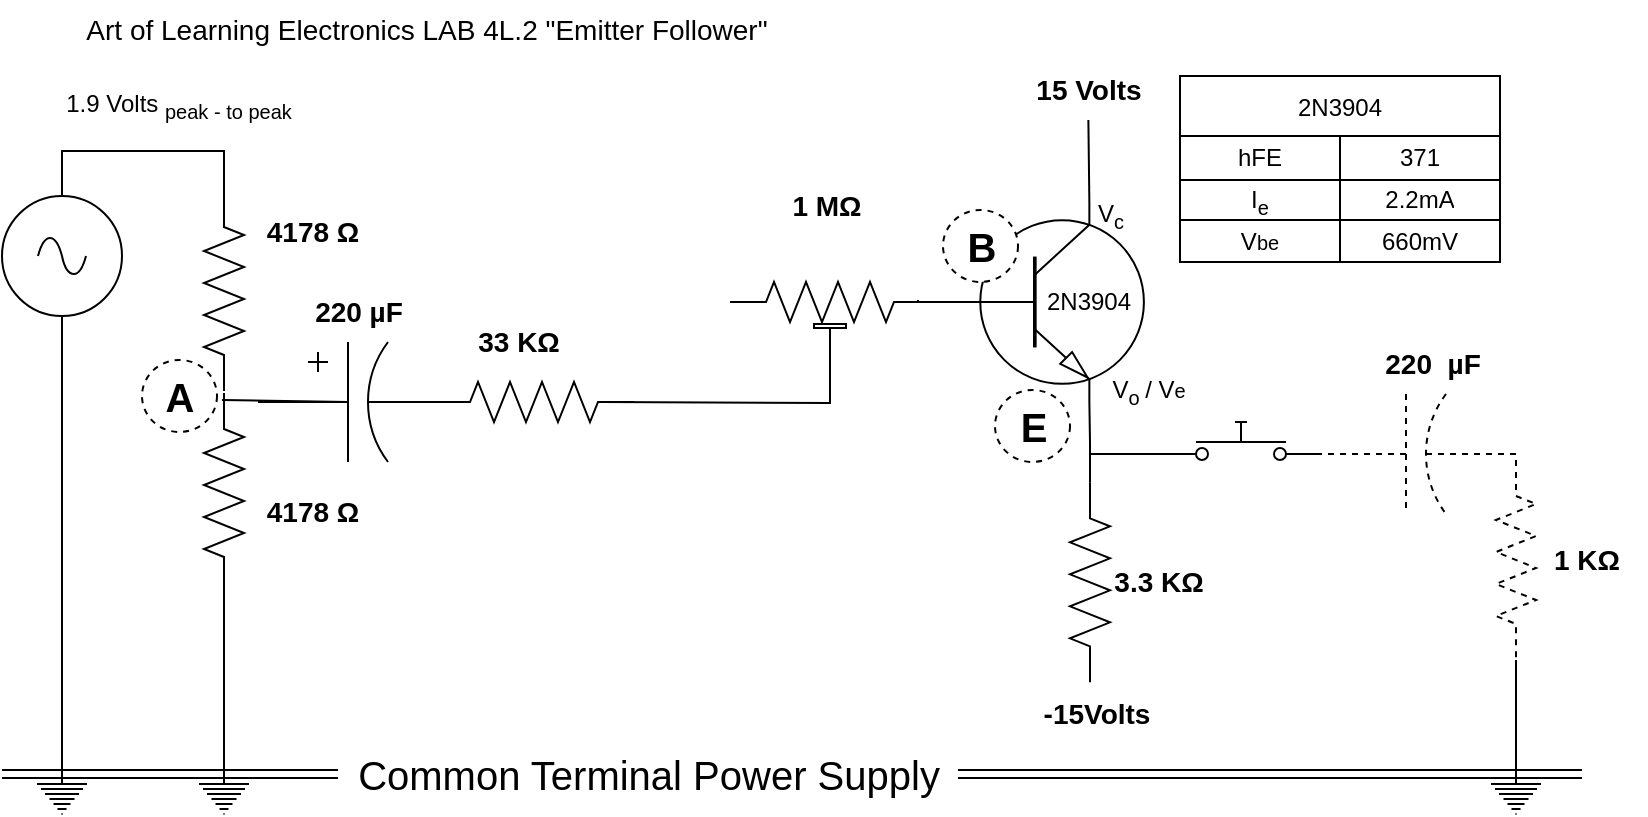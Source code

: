 <mxfile version="20.8.10" type="device"><diagram name="Page-1" id="7e0a89b8-554c-2b80-1dc8-d5c74ca68de4"><mxGraphModel dx="1047" dy="606" grid="1" gridSize="10" guides="1" tooltips="1" connect="1" arrows="1" fold="1" page="1" pageScale="1" pageWidth="1100" pageHeight="850" background="none" math="0" shadow="0"><root><mxCell id="0"/><mxCell id="1" parent="0"/><mxCell id="v5ASgLI8CXAvtaU97z3V-1" value="" style="verticalLabelPosition=bottom;shadow=0;dashed=0;align=center;html=1;verticalAlign=top;shape=mxgraph.electrical.transistors.npn_transistor_1;" parent="1" vertex="1"><mxGeometry x="478" y="111" width="95" height="100" as="geometry"/></mxCell><mxCell id="UOghZ5WVV2tegA4azKMa-9" style="edgeStyle=orthogonalEdgeStyle;rounded=0;orthogonalLoop=1;jettySize=auto;html=1;exitX=1;exitY=0.5;exitDx=0;exitDy=0;exitPerimeter=0;entryX=0.5;entryY=1;entryDx=0;entryDy=0;entryPerimeter=0;endArrow=none;endFill=0;" edge="1" parent="1" target="UOghZ5WVV2tegA4azKMa-8"><mxGeometry relative="1" as="geometry"><mxPoint x="300" y="211" as="sourcePoint"/></mxGeometry></mxCell><mxCell id="UOghZ5WVV2tegA4azKMa-13" style="edgeStyle=orthogonalEdgeStyle;rounded=0;orthogonalLoop=1;jettySize=auto;html=1;exitX=0;exitY=0.5;exitDx=0;exitDy=0;exitPerimeter=0;entryX=1;entryY=0.5;entryDx=0;entryDy=0;entryPerimeter=0;endArrow=none;endFill=0;" edge="1" parent="1" source="v5ASgLI8CXAvtaU97z3V-2" target="UOghZ5WVV2tegA4azKMa-11"><mxGeometry relative="1" as="geometry"/></mxCell><mxCell id="v5ASgLI8CXAvtaU97z3V-2" value="" style="pointerEvents=1;verticalLabelPosition=bottom;shadow=0;dashed=0;align=center;html=1;verticalAlign=top;shape=mxgraph.electrical.resistors.resistor_2;" parent="1" vertex="1"><mxGeometry x="216" y="201" width="100" height="20" as="geometry"/></mxCell><mxCell id="80wsVpMIOcEodvlpj_uF-2" value="" style="edgeStyle=orthogonalEdgeStyle;rounded=0;orthogonalLoop=1;jettySize=auto;html=1;endArrow=none;endFill=0;entryX=0.7;entryY=1;entryDx=0;entryDy=0;entryPerimeter=0;" parent="1" source="v5ASgLI8CXAvtaU97z3V-4" target="v5ASgLI8CXAvtaU97z3V-1" edge="1"><mxGeometry relative="1" as="geometry"><mxPoint x="543" y="214" as="targetPoint"/></mxGeometry></mxCell><mxCell id="v5ASgLI8CXAvtaU97z3V-4" value="" style="pointerEvents=1;verticalLabelPosition=bottom;shadow=0;dashed=0;align=center;html=1;verticalAlign=top;shape=mxgraph.electrical.resistors.resistor_2;direction=south;" parent="1" vertex="1"><mxGeometry x="534" y="251.18" width="20" height="100" as="geometry"/></mxCell><mxCell id="v5ASgLI8CXAvtaU97z3V-7" value="&lt;b&gt;&lt;font style=&quot;font-size: 14px;&quot;&gt;3.3 KΩ&lt;/font&gt;&lt;/b&gt;" style="text;html=1;align=center;verticalAlign=middle;resizable=0;points=[];autosize=1;strokeColor=none;fillColor=none;" parent="1" vertex="1"><mxGeometry x="543" y="286.18" width="70" height="30" as="geometry"/></mxCell><mxCell id="v5ASgLI8CXAvtaU97z3V-8" value="&lt;b&gt;&lt;font style=&quot;font-size: 14px;&quot;&gt;-15Volts&lt;/font&gt;&lt;/b&gt;" style="text;html=1;align=center;verticalAlign=middle;resizable=0;points=[];autosize=1;strokeColor=none;fillColor=none;" parent="1" vertex="1"><mxGeometry x="507" y="352" width="80" height="30" as="geometry"/></mxCell><mxCell id="v5ASgLI8CXAvtaU97z3V-9" value="&lt;b&gt;&lt;font style=&quot;font-size: 14px;&quot;&gt;15 Volts&lt;/font&gt;&lt;/b&gt;" style="text;html=1;align=center;verticalAlign=middle;resizable=0;points=[];autosize=1;strokeColor=none;fillColor=none;" parent="1" vertex="1"><mxGeometry x="503" y="40" width="80" height="30" as="geometry"/></mxCell><mxCell id="v5ASgLI8CXAvtaU97z3V-10" value="&lt;b&gt;&lt;font style=&quot;font-size: 14px;&quot;&gt;33 KΩ&lt;/font&gt;&lt;/b&gt;" style="text;html=1;align=center;verticalAlign=middle;resizable=0;points=[];autosize=1;strokeColor=none;fillColor=none;" parent="1" vertex="1"><mxGeometry x="228" y="165.5" width="60" height="30" as="geometry"/></mxCell><mxCell id="jdDWVMuf-a8szjCeQI5x-2" value="" style="edgeStyle=orthogonalEdgeStyle;rounded=0;orthogonalLoop=1;jettySize=auto;html=1;endArrow=none;endFill=0;" parent="1" edge="1"><mxGeometry relative="1" as="geometry"><mxPoint x="486" y="161" as="sourcePoint"/><mxPoint x="458" y="160" as="targetPoint"/></mxGeometry></mxCell><mxCell id="v5ASgLI8CXAvtaU97z3V-11" value="2N3904" style="text;html=1;align=center;verticalAlign=middle;resizable=0;points=[];autosize=1;strokeColor=none;fillColor=none;" parent="1" vertex="1"><mxGeometry x="508" y="146" width="70" height="30" as="geometry"/></mxCell><mxCell id="80wsVpMIOcEodvlpj_uF-3" value="&lt;b&gt;&lt;font style=&quot;font-size: 14px;&quot;&gt;220&amp;nbsp; µF&lt;/font&gt;&lt;/b&gt;" style="text;html=1;align=center;verticalAlign=middle;resizable=0;points=[];autosize=1;strokeColor=none;fillColor=none;dashed=1;dashPattern=1 2;" parent="1" vertex="1"><mxGeometry x="680" y="177" width="70" height="30" as="geometry"/></mxCell><mxCell id="80wsVpMIOcEodvlpj_uF-4" value="" style="pointerEvents=1;verticalLabelPosition=bottom;shadow=0;dashed=1;align=center;html=1;verticalAlign=top;shape=mxgraph.electrical.resistors.resistor_2;direction=south;" parent="1" vertex="1"><mxGeometry x="747" y="240" width="20" height="100" as="geometry"/></mxCell><mxCell id="XQSRH9Ezn86aQqrMIj19-2" value="" style="endArrow=none;html=1;rounded=0;exitX=0.7;exitY=0;exitDx=0;exitDy=0;exitPerimeter=0;" parent="1" source="v5ASgLI8CXAvtaU97z3V-1" target="v5ASgLI8CXAvtaU97z3V-9" edge="1"><mxGeometry width="50" height="50" relative="1" as="geometry"><mxPoint x="648" y="311" as="sourcePoint"/><mxPoint x="698" y="261" as="targetPoint"/></mxGeometry></mxCell><mxCell id="XQSRH9Ezn86aQqrMIj19-7" value="" style="pointerEvents=1;verticalLabelPosition=bottom;shadow=0;dashed=1;align=center;html=1;verticalAlign=top;shape=mxgraph.electrical.capacitors.capacitor_2;direction=west;movable=1;resizable=1;rotatable=1;deletable=1;editable=1;connectable=1;strokeWidth=1;rotation=-180;" parent="1" vertex="1"><mxGeometry x="657" y="207.0" width="100" height="60" as="geometry"/></mxCell><mxCell id="XQSRH9Ezn86aQqrMIj19-8" value="&lt;b&gt;&lt;font style=&quot;font-size: 14px;&quot;&gt;1 KΩ&lt;/font&gt;&lt;/b&gt;" style="text;html=1;align=center;verticalAlign=middle;resizable=0;points=[];autosize=1;strokeColor=none;fillColor=none;dashed=1;dashPattern=1 2;" parent="1" vertex="1"><mxGeometry x="762" y="275" width="60" height="30" as="geometry"/></mxCell><mxCell id="UOghZ5WVV2tegA4azKMa-18" style="edgeStyle=none;rounded=0;orthogonalLoop=1;jettySize=auto;html=1;entryX=0.5;entryY=0;entryDx=0;entryDy=0;entryPerimeter=0;endArrow=none;endFill=0;" edge="1" parent="1" source="XQSRH9Ezn86aQqrMIj19-10" target="UOghZ5WVV2tegA4azKMa-1"><mxGeometry relative="1" as="geometry"/></mxCell><mxCell id="XQSRH9Ezn86aQqrMIj19-10" value="" style="pointerEvents=1;verticalLabelPosition=bottom;shadow=0;dashed=0;align=center;html=1;verticalAlign=top;shape=mxgraph.electrical.signal_sources.source;aspect=fixed;points=[[0.5,0,0],[1,0.5,0],[0.5,1,0],[0,0.5,0]];elSignalType=ac;strokeWidth=1;" parent="1" vertex="1"><mxGeometry y="108" width="60" height="60" as="geometry"/></mxCell><mxCell id="XQSRH9Ezn86aQqrMIj19-15" value="2N3904" style="shape=table;startSize=30;container=1;collapsible=0;childLayout=tableLayout;strokeWidth=1;" parent="1" vertex="1"><mxGeometry x="589" y="48" width="160" height="93" as="geometry"/></mxCell><mxCell id="XQSRH9Ezn86aQqrMIj19-16" value="" style="shape=tableRow;horizontal=0;startSize=0;swimlaneHead=0;swimlaneBody=0;strokeColor=inherit;top=0;left=0;bottom=0;right=0;collapsible=0;dropTarget=0;fillColor=none;points=[[0,0.5],[1,0.5]];portConstraint=eastwest;dashed=1;strokeWidth=1;" parent="XQSRH9Ezn86aQqrMIj19-15" vertex="1"><mxGeometry y="30" width="160" height="22" as="geometry"/></mxCell><mxCell id="XQSRH9Ezn86aQqrMIj19-17" value="hFE" style="shape=partialRectangle;html=1;whiteSpace=wrap;connectable=0;strokeColor=inherit;overflow=hidden;fillColor=none;top=0;left=0;bottom=0;right=0;pointerEvents=1;dashed=1;strokeWidth=1;" parent="XQSRH9Ezn86aQqrMIj19-16" vertex="1"><mxGeometry width="80" height="22" as="geometry"><mxRectangle width="80" height="22" as="alternateBounds"/></mxGeometry></mxCell><mxCell id="XQSRH9Ezn86aQqrMIj19-18" value="371" style="shape=partialRectangle;html=1;whiteSpace=wrap;connectable=0;strokeColor=inherit;overflow=hidden;fillColor=none;top=0;left=0;bottom=0;right=0;pointerEvents=1;dashed=1;strokeWidth=1;" parent="XQSRH9Ezn86aQqrMIj19-16" vertex="1"><mxGeometry x="80" width="80" height="22" as="geometry"><mxRectangle width="80" height="22" as="alternateBounds"/></mxGeometry></mxCell><mxCell id="XQSRH9Ezn86aQqrMIj19-19" value="" style="shape=tableRow;horizontal=0;startSize=0;swimlaneHead=0;swimlaneBody=0;strokeColor=inherit;top=0;left=0;bottom=0;right=0;collapsible=0;dropTarget=0;fillColor=none;points=[[0,0.5],[1,0.5]];portConstraint=eastwest;dashed=1;strokeWidth=1;" parent="XQSRH9Ezn86aQqrMIj19-15" vertex="1"><mxGeometry y="52" width="160" height="20" as="geometry"/></mxCell><mxCell id="XQSRH9Ezn86aQqrMIj19-20" value="I&lt;sub&gt;e&lt;/sub&gt;" style="shape=partialRectangle;html=1;whiteSpace=wrap;connectable=0;strokeColor=inherit;overflow=hidden;fillColor=none;top=0;left=0;bottom=0;right=0;pointerEvents=1;dashed=1;strokeWidth=1;" parent="XQSRH9Ezn86aQqrMIj19-19" vertex="1"><mxGeometry width="80" height="20" as="geometry"><mxRectangle width="80" height="20" as="alternateBounds"/></mxGeometry></mxCell><mxCell id="XQSRH9Ezn86aQqrMIj19-21" value="2.2mA" style="shape=partialRectangle;html=1;whiteSpace=wrap;connectable=0;strokeColor=inherit;overflow=hidden;fillColor=none;top=0;left=0;bottom=0;right=0;pointerEvents=1;dashed=1;strokeWidth=1;" parent="XQSRH9Ezn86aQqrMIj19-19" vertex="1"><mxGeometry x="80" width="80" height="20" as="geometry"><mxRectangle width="80" height="20" as="alternateBounds"/></mxGeometry></mxCell><mxCell id="XQSRH9Ezn86aQqrMIj19-22" value="" style="shape=tableRow;horizontal=0;startSize=0;swimlaneHead=0;swimlaneBody=0;strokeColor=inherit;top=0;left=0;bottom=0;right=0;collapsible=0;dropTarget=0;fillColor=none;points=[[0,0.5],[1,0.5]];portConstraint=eastwest;dashed=1;strokeWidth=1;" parent="XQSRH9Ezn86aQqrMIj19-15" vertex="1"><mxGeometry y="72" width="160" height="21" as="geometry"/></mxCell><mxCell id="XQSRH9Ezn86aQqrMIj19-23" value="V&lt;span style=&quot;font-size: 10px;&quot;&gt;be&lt;/span&gt;" style="shape=partialRectangle;html=1;whiteSpace=wrap;connectable=0;strokeColor=inherit;overflow=hidden;fillColor=none;top=0;left=0;bottom=0;right=0;pointerEvents=1;dashed=1;strokeWidth=1;" parent="XQSRH9Ezn86aQqrMIj19-22" vertex="1"><mxGeometry width="80" height="21" as="geometry"><mxRectangle width="80" height="21" as="alternateBounds"/></mxGeometry></mxCell><mxCell id="XQSRH9Ezn86aQqrMIj19-24" value="660mV" style="shape=partialRectangle;html=1;whiteSpace=wrap;connectable=0;strokeColor=inherit;overflow=hidden;fillColor=none;top=0;left=0;bottom=0;right=0;pointerEvents=1;dashed=1;strokeWidth=1;" parent="XQSRH9Ezn86aQqrMIj19-22" vertex="1"><mxGeometry x="80" width="80" height="21" as="geometry"><mxRectangle width="80" height="21" as="alternateBounds"/></mxGeometry></mxCell><mxCell id="XQSRH9Ezn86aQqrMIj19-28" value="V&lt;sub&gt;o &lt;/sub&gt;/ V&lt;span style=&quot;font-size: 10px;&quot;&gt;e&lt;/span&gt;" style="text;html=1;align=center;verticalAlign=middle;resizable=0;points=[];autosize=1;strokeColor=none;fillColor=none;" parent="1" vertex="1"><mxGeometry x="543" y="191" width="60" height="30" as="geometry"/></mxCell><mxCell id="XQSRH9Ezn86aQqrMIj19-29" value="V&lt;sub&gt;c&lt;/sub&gt;" style="text;html=1;align=center;verticalAlign=middle;resizable=0;points=[];autosize=1;strokeColor=none;fillColor=none;" parent="1" vertex="1"><mxGeometry x="534" y="103" width="40" height="30" as="geometry"/></mxCell><mxCell id="UOghZ5WVV2tegA4azKMa-1" value="" style="pointerEvents=1;verticalLabelPosition=bottom;shadow=0;dashed=0;align=center;html=1;verticalAlign=top;shape=mxgraph.electrical.signal_sources.protective_earth;" vertex="1" parent="1"><mxGeometry x="17.5" y="397" width="25" height="20" as="geometry"/></mxCell><mxCell id="UOghZ5WVV2tegA4azKMa-20" style="edgeStyle=orthogonalEdgeStyle;rounded=0;orthogonalLoop=1;jettySize=auto;html=1;exitX=0;exitY=0.5;exitDx=0;exitDy=0;exitPerimeter=0;entryX=0.5;entryY=0;entryDx=0;entryDy=0;entryPerimeter=0;endArrow=none;endFill=0;" edge="1" parent="1" source="UOghZ5WVV2tegA4azKMa-2" target="XQSRH9Ezn86aQqrMIj19-10"><mxGeometry relative="1" as="geometry"/></mxCell><mxCell id="UOghZ5WVV2tegA4azKMa-2" value="" style="pointerEvents=1;verticalLabelPosition=bottom;shadow=0;dashed=0;align=center;html=1;verticalAlign=top;shape=mxgraph.electrical.resistors.resistor_2;rotation=90;" vertex="1" parent="1"><mxGeometry x="61" y="145.5" width="100" height="20" as="geometry"/></mxCell><mxCell id="UOghZ5WVV2tegA4azKMa-19" style="edgeStyle=none;rounded=0;orthogonalLoop=1;jettySize=auto;html=1;entryX=0.5;entryY=0;entryDx=0;entryDy=0;entryPerimeter=0;endArrow=none;endFill=0;" edge="1" parent="1" source="UOghZ5WVV2tegA4azKMa-3" target="UOghZ5WVV2tegA4azKMa-4"><mxGeometry relative="1" as="geometry"/></mxCell><mxCell id="UOghZ5WVV2tegA4azKMa-3" value="" style="pointerEvents=1;verticalLabelPosition=bottom;shadow=0;dashed=0;align=center;html=1;verticalAlign=top;shape=mxgraph.electrical.resistors.resistor_2;rotation=90;" vertex="1" parent="1"><mxGeometry x="61" y="246.5" width="100" height="20" as="geometry"/></mxCell><mxCell id="UOghZ5WVV2tegA4azKMa-4" value="" style="pointerEvents=1;verticalLabelPosition=bottom;shadow=0;dashed=0;align=center;html=1;verticalAlign=top;shape=mxgraph.electrical.signal_sources.protective_earth;" vertex="1" parent="1"><mxGeometry x="98.5" y="397" width="25" height="20" as="geometry"/></mxCell><mxCell id="UOghZ5WVV2tegA4azKMa-21" style="edgeStyle=orthogonalEdgeStyle;rounded=0;orthogonalLoop=1;jettySize=auto;html=1;endArrow=none;endFill=0;exitX=0;exitY=0.8;exitDx=0;exitDy=0;" edge="1" parent="1" source="UOghZ5WVV2tegA4azKMa-6"><mxGeometry relative="1" as="geometry"><mxPoint x="544" y="240" as="targetPoint"/></mxGeometry></mxCell><mxCell id="UOghZ5WVV2tegA4azKMa-6" value="" style="shape=mxgraph.electrical.electro-mechanical.pushbutton;aspect=fixed;elSwitchState=off;" vertex="1" parent="1"><mxGeometry x="582" y="221" width="75" height="20" as="geometry"/></mxCell><mxCell id="UOghZ5WVV2tegA4azKMa-23" style="edgeStyle=orthogonalEdgeStyle;rounded=0;orthogonalLoop=1;jettySize=auto;html=1;entryX=1;entryY=0.5;entryDx=0;entryDy=0;entryPerimeter=0;endArrow=none;endFill=0;" edge="1" parent="1" source="UOghZ5WVV2tegA4azKMa-7" target="80wsVpMIOcEodvlpj_uF-4"><mxGeometry relative="1" as="geometry"/></mxCell><mxCell id="UOghZ5WVV2tegA4azKMa-7" value="" style="pointerEvents=1;verticalLabelPosition=bottom;shadow=0;dashed=0;align=center;html=1;verticalAlign=top;shape=mxgraph.electrical.signal_sources.protective_earth;" vertex="1" parent="1"><mxGeometry x="744.5" y="397" width="25" height="20" as="geometry"/></mxCell><mxCell id="UOghZ5WVV2tegA4azKMa-8" value="" style="pointerEvents=1;verticalLabelPosition=bottom;shadow=0;dashed=0;align=center;html=1;verticalAlign=top;shape=mxgraph.electrical.resistors.trimmer_pot_2;strokeWidth=1;" vertex="1" parent="1"><mxGeometry x="364" y="151" width="100" height="40" as="geometry"/></mxCell><mxCell id="UOghZ5WVV2tegA4azKMa-17" style="edgeStyle=none;rounded=0;orthogonalLoop=1;jettySize=auto;html=1;endArrow=none;endFill=0;exitX=0;exitY=0.5;exitDx=0;exitDy=0;exitPerimeter=0;" edge="1" parent="1"><mxGeometry relative="1" as="geometry"><mxPoint x="173" y="211" as="sourcePoint"/><mxPoint x="110" y="210" as="targetPoint"/></mxGeometry></mxCell><mxCell id="UOghZ5WVV2tegA4azKMa-11" value="" style="pointerEvents=1;verticalLabelPosition=bottom;shadow=0;dashed=0;align=center;html=1;verticalAlign=top;shape=mxgraph.electrical.capacitors.capacitor_3;strokeWidth=1;" vertex="1" parent="1"><mxGeometry x="128" y="181" width="100" height="60" as="geometry"/></mxCell><mxCell id="UOghZ5WVV2tegA4azKMa-12" value="&lt;b&gt;&lt;font style=&quot;font-size: 14px;&quot;&gt;220 µF&lt;/font&gt;&lt;/b&gt;" style="text;html=1;align=center;verticalAlign=middle;resizable=0;points=[];autosize=1;strokeColor=none;fillColor=none;" vertex="1" parent="1"><mxGeometry x="143" y="151" width="70" height="30" as="geometry"/></mxCell><mxCell id="UOghZ5WVV2tegA4azKMa-16" value="&lt;b&gt;&lt;font style=&quot;font-size: 14px;&quot;&gt;1 MΩ&lt;/font&gt;&lt;/b&gt;" style="text;html=1;align=center;verticalAlign=middle;resizable=0;points=[];autosize=1;strokeColor=none;fillColor=none;" vertex="1" parent="1"><mxGeometry x="382" y="98" width="60" height="30" as="geometry"/></mxCell><mxCell id="UOghZ5WVV2tegA4azKMa-25" value="1.9 Volts &lt;sub&gt;peak - to peak&lt;/sub&gt;" style="text;html=1;align=center;verticalAlign=middle;resizable=0;points=[];autosize=1;strokeColor=none;fillColor=none;" vertex="1" parent="1"><mxGeometry x="17.5" y="48" width="140" height="30" as="geometry"/></mxCell><mxCell id="UOghZ5WVV2tegA4azKMa-26" value="&lt;font style=&quot;font-size: 20px;&quot;&gt;&lt;b&gt;A&lt;/b&gt;&lt;/font&gt;" style="ellipse;whiteSpace=wrap;html=1;dashed=1;strokeWidth=1;" vertex="1" parent="1"><mxGeometry x="70" y="190" width="37.5" height="36" as="geometry"/></mxCell><mxCell id="UOghZ5WVV2tegA4azKMa-27" value="&lt;font style=&quot;font-size: 20px;&quot;&gt;&lt;b&gt;B&lt;/b&gt;&lt;/font&gt;" style="ellipse;whiteSpace=wrap;html=1;dashed=1;strokeWidth=1;" vertex="1" parent="1"><mxGeometry x="470.5" y="115" width="37.5" height="36" as="geometry"/></mxCell><mxCell id="UOghZ5WVV2tegA4azKMa-28" value="&lt;font style=&quot;font-size: 20px;&quot;&gt;&lt;b&gt;E&lt;/b&gt;&lt;/font&gt;" style="ellipse;whiteSpace=wrap;html=1;dashed=1;strokeWidth=1;" vertex="1" parent="1"><mxGeometry x="496.5" y="205" width="37.5" height="36" as="geometry"/></mxCell><mxCell id="UOghZ5WVV2tegA4azKMa-31" style="edgeStyle=orthogonalEdgeStyle;shape=link;rounded=0;orthogonalLoop=1;jettySize=auto;html=1;fontSize=20;endArrow=none;endFill=0;" edge="1" parent="1" source="UOghZ5WVV2tegA4azKMa-30"><mxGeometry relative="1" as="geometry"><mxPoint x="790" y="397" as="targetPoint"/></mxGeometry></mxCell><mxCell id="UOghZ5WVV2tegA4azKMa-32" style="edgeStyle=orthogonalEdgeStyle;shape=link;rounded=0;orthogonalLoop=1;jettySize=auto;html=1;fontSize=20;endArrow=none;endFill=0;" edge="1" parent="1" source="UOghZ5WVV2tegA4azKMa-30"><mxGeometry relative="1" as="geometry"><mxPoint y="397" as="targetPoint"/></mxGeometry></mxCell><mxCell id="UOghZ5WVV2tegA4azKMa-30" value="Common Terminal Power Supply" style="text;html=1;align=center;verticalAlign=middle;resizable=0;points=[];autosize=1;strokeColor=none;fillColor=none;fontSize=20;" vertex="1" parent="1"><mxGeometry x="168" y="377" width="310" height="40" as="geometry"/></mxCell><mxCell id="UOghZ5WVV2tegA4azKMa-33" value="&lt;b&gt;4178 Ω&lt;/b&gt;" style="text;html=1;align=center;verticalAlign=middle;resizable=0;points=[];autosize=1;strokeColor=none;fillColor=none;fontSize=14;" vertex="1" parent="1"><mxGeometry x="120" y="111" width="70" height="30" as="geometry"/></mxCell><mxCell id="UOghZ5WVV2tegA4azKMa-34" value="&lt;b&gt;4178 Ω&lt;/b&gt;" style="text;html=1;align=center;verticalAlign=middle;resizable=0;points=[];autosize=1;strokeColor=none;fillColor=none;fontSize=14;" vertex="1" parent="1"><mxGeometry x="120" y="251.18" width="70" height="30" as="geometry"/></mxCell><mxCell id="UOghZ5WVV2tegA4azKMa-35" value="Art of Learning Electronics LAB 4L.2 &quot;Emitter Follower&quot;" style="text;html=1;align=center;verticalAlign=middle;resizable=0;points=[];autosize=1;strokeColor=none;fillColor=none;fontSize=14;" vertex="1" parent="1"><mxGeometry x="32" y="10" width="360" height="30" as="geometry"/></mxCell></root></mxGraphModel></diagram></mxfile>